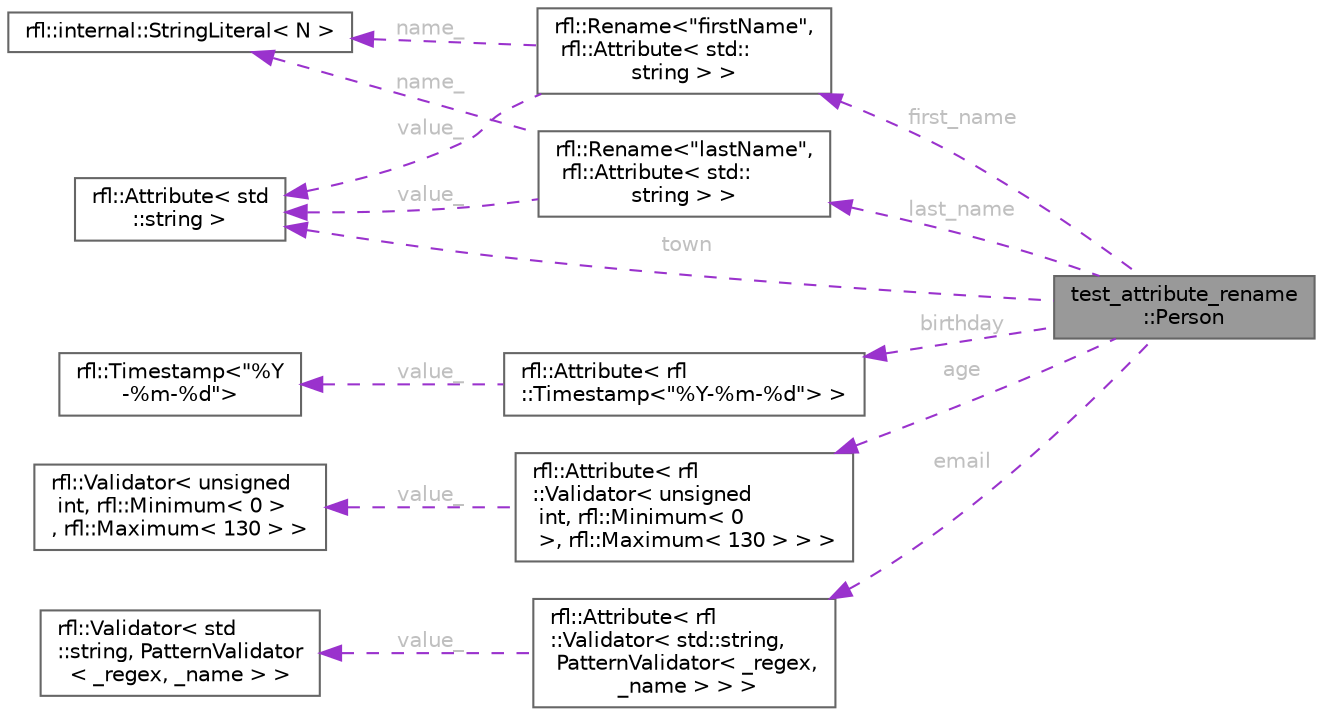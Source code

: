 digraph "test_attribute_rename::Person"
{
 // LATEX_PDF_SIZE
  bgcolor="transparent";
  edge [fontname=Helvetica,fontsize=10,labelfontname=Helvetica,labelfontsize=10];
  node [fontname=Helvetica,fontsize=10,shape=box,height=0.2,width=0.4];
  rankdir="LR";
  Node1 [id="Node000001",label="test_attribute_rename\l::Person",height=0.2,width=0.4,color="gray40", fillcolor="grey60", style="filled", fontcolor="black",tooltip=" "];
  Node2 -> Node1 [id="edge1_Node000001_Node000002",dir="back",color="darkorchid3",style="dashed",tooltip=" ",label=" first_name",fontcolor="grey" ];
  Node2 [id="Node000002",label="rfl::Rename\<\"firstName\",\l rfl::Attribute\< std::\lstring \> \>",height=0.2,width=0.4,color="gray40", fillcolor="white", style="filled",URL="$structrfl_1_1_rename.html",tooltip=" "];
  Node3 -> Node2 [id="edge2_Node000002_Node000003",dir="back",color="darkorchid3",style="dashed",tooltip=" ",label=" name_",fontcolor="grey" ];
  Node3 [id="Node000003",label="rfl::internal::StringLiteral\< N \>",height=0.2,width=0.4,color="gray40", fillcolor="white", style="filled",URL="$structrfl_1_1internal_1_1_string_literal.html",tooltip=" "];
  Node4 -> Node2 [id="edge3_Node000002_Node000004",dir="back",color="darkorchid3",style="dashed",tooltip=" ",label=" value_",fontcolor="grey" ];
  Node4 [id="Node000004",label="rfl::Attribute\< std\l::string \>",height=0.2,width=0.4,color="gray40", fillcolor="white", style="filled",URL="$structrfl_1_1_attribute.html",tooltip=" "];
  Node5 -> Node1 [id="edge4_Node000001_Node000005",dir="back",color="darkorchid3",style="dashed",tooltip=" ",label=" last_name",fontcolor="grey" ];
  Node5 [id="Node000005",label="rfl::Rename\<\"lastName\",\l rfl::Attribute\< std::\lstring \> \>",height=0.2,width=0.4,color="gray40", fillcolor="white", style="filled",URL="$structrfl_1_1_rename.html",tooltip=" "];
  Node3 -> Node5 [id="edge5_Node000005_Node000003",dir="back",color="darkorchid3",style="dashed",tooltip=" ",label=" name_",fontcolor="grey" ];
  Node4 -> Node5 [id="edge6_Node000005_Node000004",dir="back",color="darkorchid3",style="dashed",tooltip=" ",label=" value_",fontcolor="grey" ];
  Node4 -> Node1 [id="edge7_Node000001_Node000004",dir="back",color="darkorchid3",style="dashed",tooltip=" ",label=" town",fontcolor="grey" ];
  Node6 -> Node1 [id="edge8_Node000001_Node000006",dir="back",color="darkorchid3",style="dashed",tooltip=" ",label=" birthday",fontcolor="grey" ];
  Node6 [id="Node000006",label="rfl::Attribute\< rfl\l::Timestamp\<\"%Y-%m-%d\"\> \>",height=0.2,width=0.4,color="gray40", fillcolor="white", style="filled",URL="$structrfl_1_1_attribute.html",tooltip=" "];
  Node7 -> Node6 [id="edge9_Node000006_Node000007",dir="back",color="darkorchid3",style="dashed",tooltip=" ",label=" value_",fontcolor="grey" ];
  Node7 [id="Node000007",label="rfl::Timestamp\<\"%Y\l-%m-%d\"\>",height=0.2,width=0.4,color="gray40", fillcolor="white", style="filled",URL="$classrfl_1_1_timestamp.html",tooltip=" "];
  Node8 -> Node1 [id="edge10_Node000001_Node000008",dir="back",color="darkorchid3",style="dashed",tooltip=" ",label=" age",fontcolor="grey" ];
  Node8 [id="Node000008",label="rfl::Attribute\< rfl\l::Validator\< unsigned\l int, rfl::Minimum\< 0\l \>, rfl::Maximum\< 130 \> \> \>",height=0.2,width=0.4,color="gray40", fillcolor="white", style="filled",URL="$structrfl_1_1_attribute.html",tooltip=" "];
  Node9 -> Node8 [id="edge11_Node000008_Node000009",dir="back",color="darkorchid3",style="dashed",tooltip=" ",label=" value_",fontcolor="grey" ];
  Node9 [id="Node000009",label="rfl::Validator\< unsigned\l int, rfl::Minimum\< 0 \>\l, rfl::Maximum\< 130 \> \>",height=0.2,width=0.4,color="gray40", fillcolor="white", style="filled",URL="$structrfl_1_1_validator.html",tooltip=" "];
  Node10 -> Node1 [id="edge12_Node000001_Node000010",dir="back",color="darkorchid3",style="dashed",tooltip=" ",label=" email",fontcolor="grey" ];
  Node10 [id="Node000010",label="rfl::Attribute\< rfl\l::Validator\< std::string,\l PatternValidator\< _regex,\l _name \> \> \>",height=0.2,width=0.4,color="gray40", fillcolor="white", style="filled",URL="$structrfl_1_1_attribute.html",tooltip=" "];
  Node11 -> Node10 [id="edge13_Node000010_Node000011",dir="back",color="darkorchid3",style="dashed",tooltip=" ",label=" value_",fontcolor="grey" ];
  Node11 [id="Node000011",label="rfl::Validator\< std\l::string, PatternValidator\l\< _regex, _name \> \>",height=0.2,width=0.4,color="gray40", fillcolor="white", style="filled",URL="$structrfl_1_1_validator.html",tooltip=" "];
}
